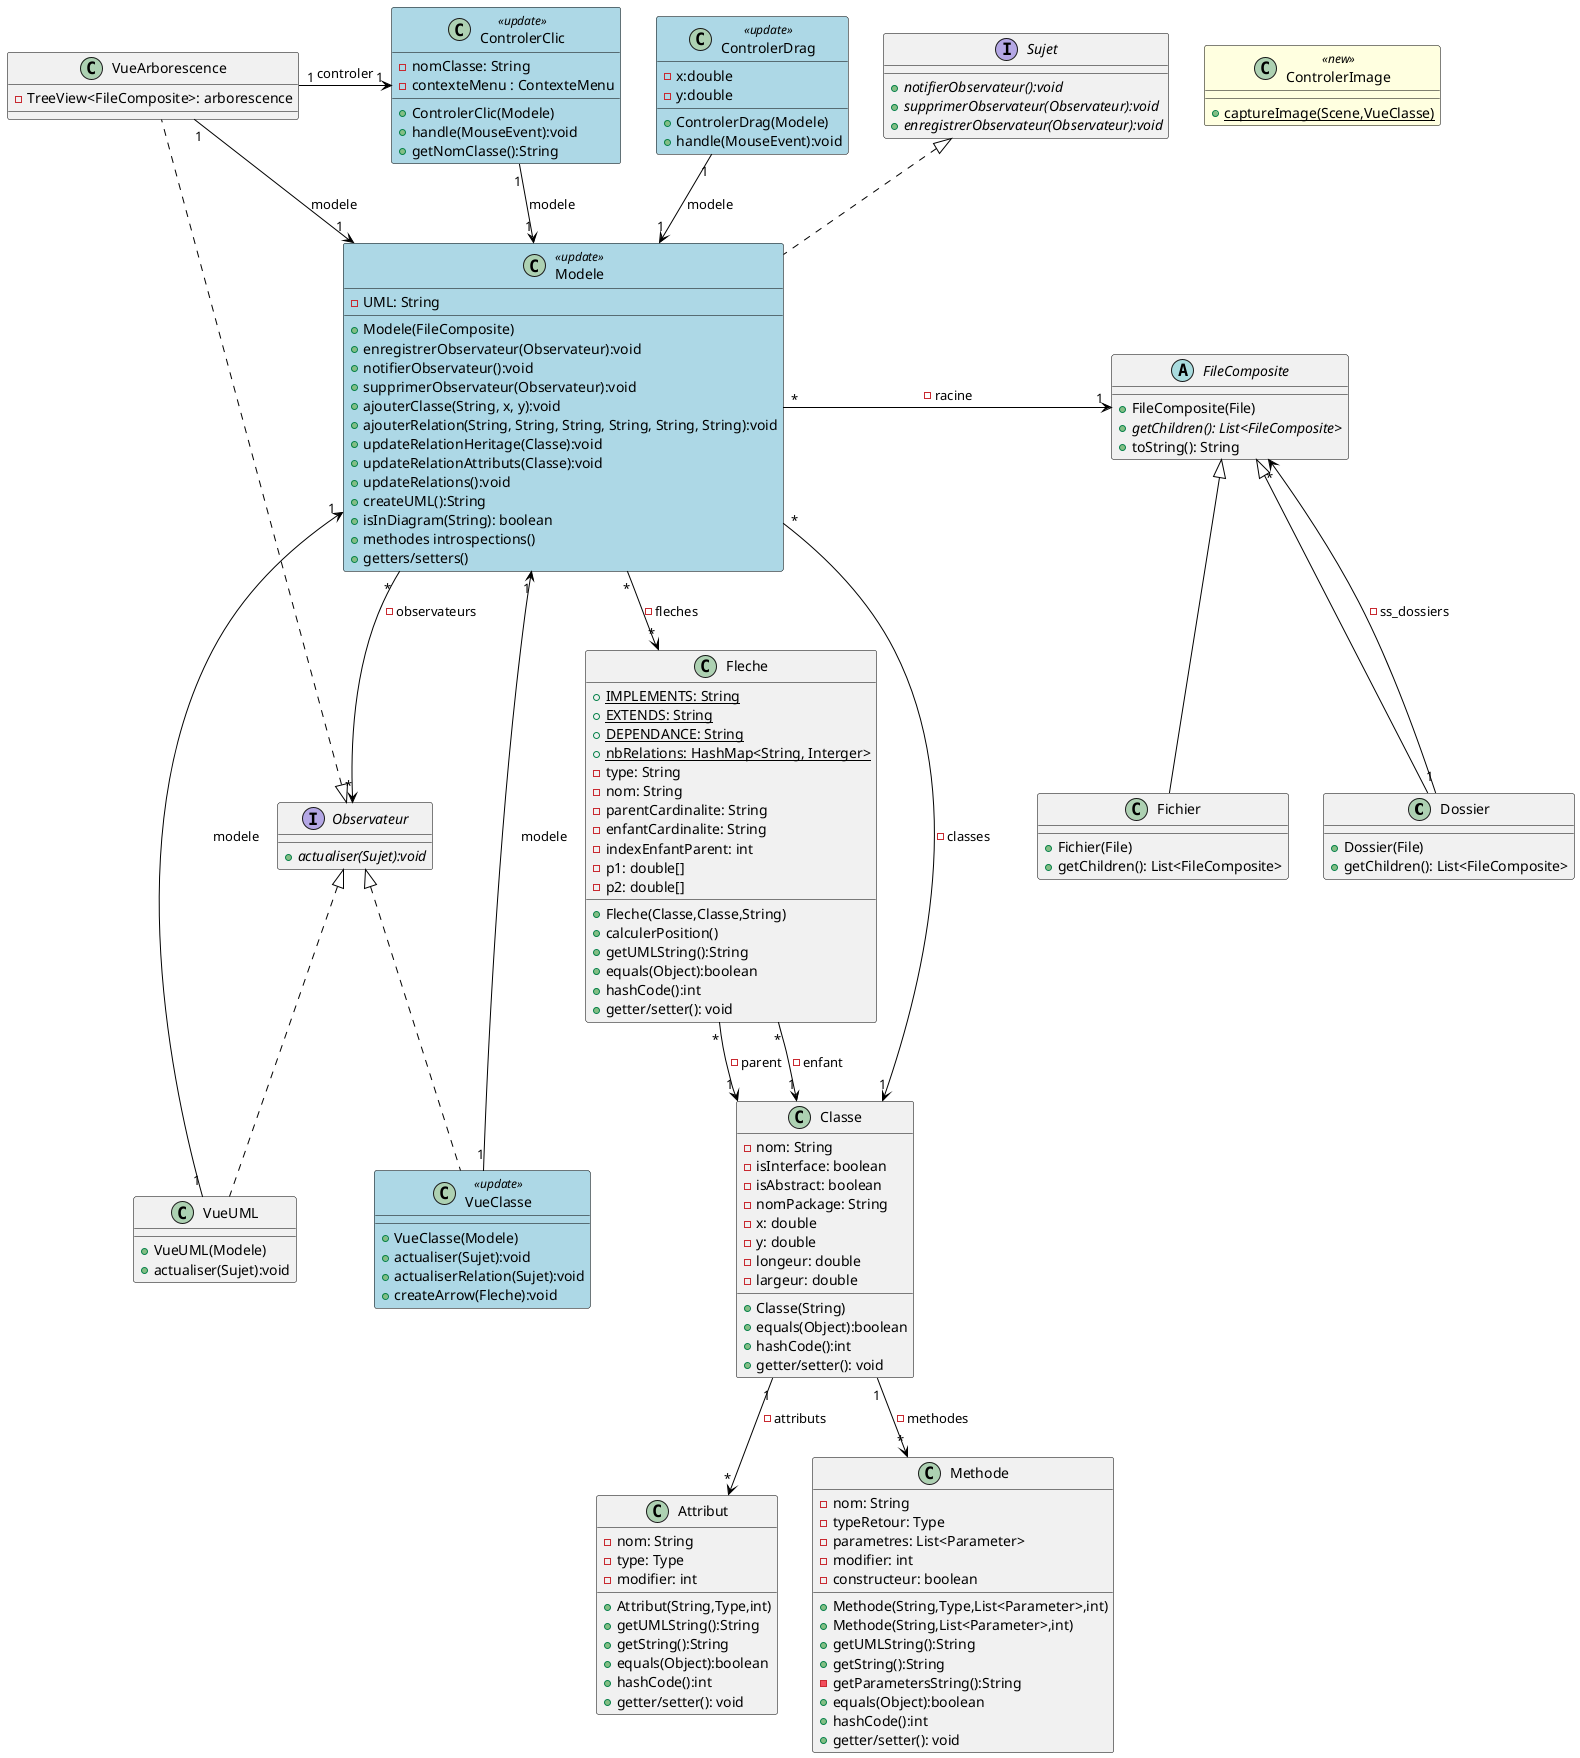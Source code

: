 @startuml
skinparam class {
    BackgroundColor<<new>> LightYellow
    BackgroundColor<<update>> LightBlue
    BorderColor Black
    ArrowColor Black
}

class Dossier extends FileComposite {
    +Dossier(File)
    +getChildren(): List<FileComposite>
}

class Fichier extends FileComposite {
    +Fichier(File)
    +getChildren(): List<FileComposite>
}

abstract class FileComposite {
    +FileComposite(File)
    {abstract}+ getChildren(): List<FileComposite>
    +toString(): String
}

class VueArborescence implements Observateur{
    -TreeView<FileComposite>: arborescence
}

class Attribut {
    -nom: String
    -type: Type
    -modifier: int
    +Attribut(String,Type,int)
    +getUMLString():String
    +getString():String
    +equals(Object):boolean
    +hashCode():int
    +getter/setter(): void
}

class Classe{
    -nom: String
    -isInterface: boolean
    -isAbstract: boolean
    -nomPackage: String
    -x: double
    -y: double
    -longeur: double
    -largeur: double
    +Classe(String)
    +equals(Object):boolean
    +hashCode():int
    +getter/setter(): void
}

class Methode {
    -nom: String
    -typeRetour: Type
    -parametres: List<Parameter>
    -modifier: int
    -constructeur: boolean
    +Methode(String,Type,List<Parameter>,int)
    +Methode(String,List<Parameter>,int)
    +getUMLString():String
    +getString():String
    -getParametersString():String
    +equals(Object):boolean
    +hashCode():int
    +getter/setter(): void
}

class Fleche {
    +{static} IMPLEMENTS: String
    +{static} EXTENDS: String
    +{static} DEPENDANCE: String
    +{static} nbRelations: HashMap<String, Interger>
    -type: String
    -nom: String
    -parentCardinalite: String
    -enfantCardinalite: String
    -indexEnfantParent: int
    -p1: double[]
    -p2: double[]
    +Fleche(Classe,Classe,String)
    +calculerPosition()
    +getUMLString():String
    +equals(Object):boolean
    +hashCode():int
    +getter/setter(): void
}

class VueClasse <<update>> implements Observateur {
    +VueClasse(Modele)
    +actualiser(Sujet):void
    +actualiserRelation(Sujet):void
    +createArrow(Fleche):void
}

class ControlerClic <<update>>{
    -nomClasse: String
    -contexteMenu : ContexteMenu
    +ControlerClic(Modele)
    +handle(MouseEvent):void
    +getNomClasse():String
}

class ControlerDrag <<update>> {
    -x:double
    -y:double
    +ControlerDrag(Modele)
    +handle(MouseEvent):void
}

class ControlerImage <<new>>{
    +{static} captureImage(Scene,VueClasse)
}

class Modele <<update>> implements Sujet{
    -UML: String
    +Modele(FileComposite)
    +enregistrerObservateur(Observateur):void
    +notifierObservateur():void
    +supprimerObservateur(Observateur):void
    +ajouterClasse(String, x, y):void
    +ajouterRelation(String, String, String, String, String, String):void
    +updateRelationHeritage(Classe):void
    +updateRelationAttributs(Classe):void
    +updateRelations():void
    +createUML():String
    +isInDiagram(String): boolean
    +methodes introspections()
    +getters/setters()
}

interface Observateur {
    +{abstract} actualiser(Sujet):void
}

interface Sujet {
    +{abstract} notifierObservateur():void
    +{abstract} supprimerObservateur(Observateur):void
    +{abstract} enregistrerObservateur(Observateur):void
}

class VueUML implements Observateur{
    +VueUML(Modele)
    +actualiser(Sujet):void
}


Dossier "1" --> "*" FileComposite: -ss_dossiers

VueArborescence "1" -> "1" Modele : modele
VueArborescence "1" -> "1" ControlerClic : controler

Classe "1" --> "*" Attribut: -attributs
Classe "1" --> "*" Methode: -methodes

Fleche "*" --> "1" Classe: -parent
Fleche "*" --> "1" Classe: -enfant

VueClasse "1" -> "1" Modele : modele

ControlerClic "1" --> "1" Modele : modele

ControlerDrag "1" --> "1" Modele : modele

VueUML "1" -> "1" Modele : modele

Modele "*" -> "1" Classe : -classes
Modele "*" -> "1" FileComposite : -racine
Modele "*" --> "*" Observateur : -observateurs
Modele "*" --> "*" Fleche : -fleches

@enduml